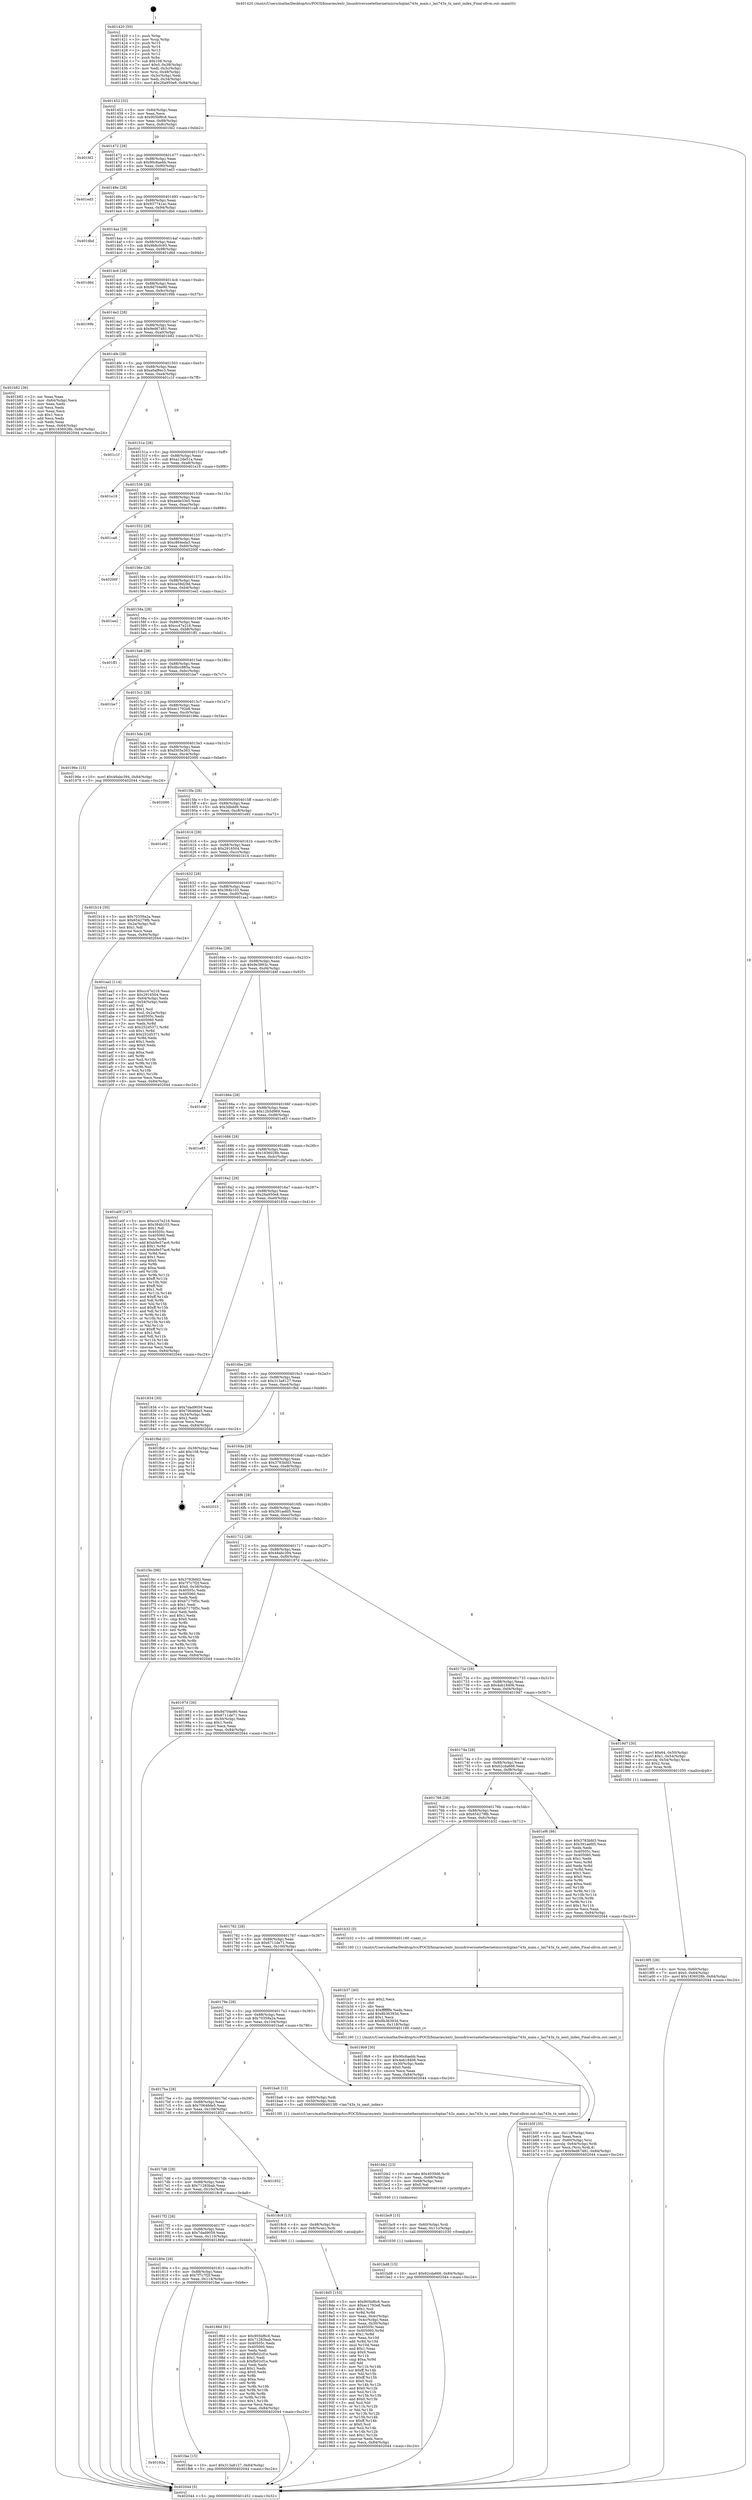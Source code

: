 digraph "0x401420" {
  label = "0x401420 (/mnt/c/Users/mathe/Desktop/tcc/POCII/binaries/extr_linuxdriversnetethernetmicrochiplan743x_main.c_lan743x_tx_next_index_Final-ollvm.out::main(0))"
  labelloc = "t"
  node[shape=record]

  Entry [label="",width=0.3,height=0.3,shape=circle,fillcolor=black,style=filled]
  "0x401452" [label="{
     0x401452 [32]\l
     | [instrs]\l
     &nbsp;&nbsp;0x401452 \<+6\>: mov -0x84(%rbp),%eax\l
     &nbsp;&nbsp;0x401458 \<+2\>: mov %eax,%ecx\l
     &nbsp;&nbsp;0x40145a \<+6\>: sub $0x905bf6c6,%ecx\l
     &nbsp;&nbsp;0x401460 \<+6\>: mov %eax,-0x88(%rbp)\l
     &nbsp;&nbsp;0x401466 \<+6\>: mov %ecx,-0x8c(%rbp)\l
     &nbsp;&nbsp;0x40146c \<+6\>: je 0000000000401fd2 \<main+0xbb2\>\l
  }"]
  "0x401fd2" [label="{
     0x401fd2\l
  }", style=dashed]
  "0x401472" [label="{
     0x401472 [28]\l
     | [instrs]\l
     &nbsp;&nbsp;0x401472 \<+5\>: jmp 0000000000401477 \<main+0x57\>\l
     &nbsp;&nbsp;0x401477 \<+6\>: mov -0x88(%rbp),%eax\l
     &nbsp;&nbsp;0x40147d \<+5\>: sub $0x90c6aebb,%eax\l
     &nbsp;&nbsp;0x401482 \<+6\>: mov %eax,-0x90(%rbp)\l
     &nbsp;&nbsp;0x401488 \<+6\>: je 0000000000401ed3 \<main+0xab3\>\l
  }"]
  Exit [label="",width=0.3,height=0.3,shape=circle,fillcolor=black,style=filled,peripheries=2]
  "0x401ed3" [label="{
     0x401ed3\l
  }", style=dashed]
  "0x40148e" [label="{
     0x40148e [28]\l
     | [instrs]\l
     &nbsp;&nbsp;0x40148e \<+5\>: jmp 0000000000401493 \<main+0x73\>\l
     &nbsp;&nbsp;0x401493 \<+6\>: mov -0x88(%rbp),%eax\l
     &nbsp;&nbsp;0x401499 \<+5\>: sub $0x937741ec,%eax\l
     &nbsp;&nbsp;0x40149e \<+6\>: mov %eax,-0x94(%rbp)\l
     &nbsp;&nbsp;0x4014a4 \<+6\>: je 0000000000401dbd \<main+0x99d\>\l
  }"]
  "0x40182a" [label="{
     0x40182a\l
  }", style=dashed]
  "0x401dbd" [label="{
     0x401dbd\l
  }", style=dashed]
  "0x4014aa" [label="{
     0x4014aa [28]\l
     | [instrs]\l
     &nbsp;&nbsp;0x4014aa \<+5\>: jmp 00000000004014af \<main+0x8f\>\l
     &nbsp;&nbsp;0x4014af \<+6\>: mov -0x88(%rbp),%eax\l
     &nbsp;&nbsp;0x4014b5 \<+5\>: sub $0x9b8c0c93,%eax\l
     &nbsp;&nbsp;0x4014ba \<+6\>: mov %eax,-0x98(%rbp)\l
     &nbsp;&nbsp;0x4014c0 \<+6\>: je 0000000000401d6d \<main+0x94d\>\l
  }"]
  "0x401fae" [label="{
     0x401fae [15]\l
     | [instrs]\l
     &nbsp;&nbsp;0x401fae \<+10\>: movl $0x313a8127,-0x84(%rbp)\l
     &nbsp;&nbsp;0x401fb8 \<+5\>: jmp 0000000000402044 \<main+0xc24\>\l
  }"]
  "0x401d6d" [label="{
     0x401d6d\l
  }", style=dashed]
  "0x4014c6" [label="{
     0x4014c6 [28]\l
     | [instrs]\l
     &nbsp;&nbsp;0x4014c6 \<+5\>: jmp 00000000004014cb \<main+0xab\>\l
     &nbsp;&nbsp;0x4014cb \<+6\>: mov -0x88(%rbp),%eax\l
     &nbsp;&nbsp;0x4014d1 \<+5\>: sub $0x9d704e90,%eax\l
     &nbsp;&nbsp;0x4014d6 \<+6\>: mov %eax,-0x9c(%rbp)\l
     &nbsp;&nbsp;0x4014dc \<+6\>: je 000000000040199b \<main+0x57b\>\l
  }"]
  "0x401bd8" [label="{
     0x401bd8 [15]\l
     | [instrs]\l
     &nbsp;&nbsp;0x401bd8 \<+10\>: movl $0x62cda666,-0x84(%rbp)\l
     &nbsp;&nbsp;0x401be2 \<+5\>: jmp 0000000000402044 \<main+0xc24\>\l
  }"]
  "0x40199b" [label="{
     0x40199b\l
  }", style=dashed]
  "0x4014e2" [label="{
     0x4014e2 [28]\l
     | [instrs]\l
     &nbsp;&nbsp;0x4014e2 \<+5\>: jmp 00000000004014e7 \<main+0xc7\>\l
     &nbsp;&nbsp;0x4014e7 \<+6\>: mov -0x88(%rbp),%eax\l
     &nbsp;&nbsp;0x4014ed \<+5\>: sub $0x9ed67481,%eax\l
     &nbsp;&nbsp;0x4014f2 \<+6\>: mov %eax,-0xa0(%rbp)\l
     &nbsp;&nbsp;0x4014f8 \<+6\>: je 0000000000401b82 \<main+0x762\>\l
  }"]
  "0x401bc9" [label="{
     0x401bc9 [15]\l
     | [instrs]\l
     &nbsp;&nbsp;0x401bc9 \<+4\>: mov -0x60(%rbp),%rdi\l
     &nbsp;&nbsp;0x401bcd \<+6\>: mov %eax,-0x11c(%rbp)\l
     &nbsp;&nbsp;0x401bd3 \<+5\>: call 0000000000401030 \<free@plt\>\l
     | [calls]\l
     &nbsp;&nbsp;0x401030 \{1\} (unknown)\l
  }"]
  "0x401b82" [label="{
     0x401b82 [36]\l
     | [instrs]\l
     &nbsp;&nbsp;0x401b82 \<+2\>: xor %eax,%eax\l
     &nbsp;&nbsp;0x401b84 \<+3\>: mov -0x64(%rbp),%ecx\l
     &nbsp;&nbsp;0x401b87 \<+2\>: mov %eax,%edx\l
     &nbsp;&nbsp;0x401b89 \<+2\>: sub %ecx,%edx\l
     &nbsp;&nbsp;0x401b8b \<+2\>: mov %eax,%ecx\l
     &nbsp;&nbsp;0x401b8d \<+3\>: sub $0x1,%ecx\l
     &nbsp;&nbsp;0x401b90 \<+2\>: add %ecx,%edx\l
     &nbsp;&nbsp;0x401b92 \<+2\>: sub %edx,%eax\l
     &nbsp;&nbsp;0x401b94 \<+3\>: mov %eax,-0x64(%rbp)\l
     &nbsp;&nbsp;0x401b97 \<+10\>: movl $0x1836028b,-0x84(%rbp)\l
     &nbsp;&nbsp;0x401ba1 \<+5\>: jmp 0000000000402044 \<main+0xc24\>\l
  }"]
  "0x4014fe" [label="{
     0x4014fe [28]\l
     | [instrs]\l
     &nbsp;&nbsp;0x4014fe \<+5\>: jmp 0000000000401503 \<main+0xe3\>\l
     &nbsp;&nbsp;0x401503 \<+6\>: mov -0x88(%rbp),%eax\l
     &nbsp;&nbsp;0x401509 \<+5\>: sub $0xa0af8ec3,%eax\l
     &nbsp;&nbsp;0x40150e \<+6\>: mov %eax,-0xa4(%rbp)\l
     &nbsp;&nbsp;0x401514 \<+6\>: je 0000000000401c1f \<main+0x7ff\>\l
  }"]
  "0x401bb2" [label="{
     0x401bb2 [23]\l
     | [instrs]\l
     &nbsp;&nbsp;0x401bb2 \<+10\>: movabs $0x4030d6,%rdi\l
     &nbsp;&nbsp;0x401bbc \<+3\>: mov %eax,-0x68(%rbp)\l
     &nbsp;&nbsp;0x401bbf \<+3\>: mov -0x68(%rbp),%esi\l
     &nbsp;&nbsp;0x401bc2 \<+2\>: mov $0x0,%al\l
     &nbsp;&nbsp;0x401bc4 \<+5\>: call 0000000000401040 \<printf@plt\>\l
     | [calls]\l
     &nbsp;&nbsp;0x401040 \{1\} (unknown)\l
  }"]
  "0x401c1f" [label="{
     0x401c1f\l
  }", style=dashed]
  "0x40151a" [label="{
     0x40151a [28]\l
     | [instrs]\l
     &nbsp;&nbsp;0x40151a \<+5\>: jmp 000000000040151f \<main+0xff\>\l
     &nbsp;&nbsp;0x40151f \<+6\>: mov -0x88(%rbp),%eax\l
     &nbsp;&nbsp;0x401525 \<+5\>: sub $0xa12de51a,%eax\l
     &nbsp;&nbsp;0x40152a \<+6\>: mov %eax,-0xa8(%rbp)\l
     &nbsp;&nbsp;0x401530 \<+6\>: je 0000000000401e18 \<main+0x9f8\>\l
  }"]
  "0x401b5f" [label="{
     0x401b5f [35]\l
     | [instrs]\l
     &nbsp;&nbsp;0x401b5f \<+6\>: mov -0x118(%rbp),%ecx\l
     &nbsp;&nbsp;0x401b65 \<+3\>: imul %eax,%ecx\l
     &nbsp;&nbsp;0x401b68 \<+4\>: mov -0x60(%rbp),%rsi\l
     &nbsp;&nbsp;0x401b6c \<+4\>: movslq -0x64(%rbp),%rdi\l
     &nbsp;&nbsp;0x401b70 \<+3\>: mov %ecx,(%rsi,%rdi,4)\l
     &nbsp;&nbsp;0x401b73 \<+10\>: movl $0x9ed67481,-0x84(%rbp)\l
     &nbsp;&nbsp;0x401b7d \<+5\>: jmp 0000000000402044 \<main+0xc24\>\l
  }"]
  "0x401e18" [label="{
     0x401e18\l
  }", style=dashed]
  "0x401536" [label="{
     0x401536 [28]\l
     | [instrs]\l
     &nbsp;&nbsp;0x401536 \<+5\>: jmp 000000000040153b \<main+0x11b\>\l
     &nbsp;&nbsp;0x40153b \<+6\>: mov -0x88(%rbp),%eax\l
     &nbsp;&nbsp;0x401541 \<+5\>: sub $0xaede33e5,%eax\l
     &nbsp;&nbsp;0x401546 \<+6\>: mov %eax,-0xac(%rbp)\l
     &nbsp;&nbsp;0x40154c \<+6\>: je 0000000000401ca8 \<main+0x888\>\l
  }"]
  "0x401b37" [label="{
     0x401b37 [40]\l
     | [instrs]\l
     &nbsp;&nbsp;0x401b37 \<+5\>: mov $0x2,%ecx\l
     &nbsp;&nbsp;0x401b3c \<+1\>: cltd\l
     &nbsp;&nbsp;0x401b3d \<+2\>: idiv %ecx\l
     &nbsp;&nbsp;0x401b3f \<+6\>: imul $0xfffffffe,%edx,%ecx\l
     &nbsp;&nbsp;0x401b45 \<+6\>: add $0x8b36393d,%ecx\l
     &nbsp;&nbsp;0x401b4b \<+3\>: add $0x1,%ecx\l
     &nbsp;&nbsp;0x401b4e \<+6\>: sub $0x8b36393d,%ecx\l
     &nbsp;&nbsp;0x401b54 \<+6\>: mov %ecx,-0x118(%rbp)\l
     &nbsp;&nbsp;0x401b5a \<+5\>: call 0000000000401160 \<next_i\>\l
     | [calls]\l
     &nbsp;&nbsp;0x401160 \{1\} (/mnt/c/Users/mathe/Desktop/tcc/POCII/binaries/extr_linuxdriversnetethernetmicrochiplan743x_main.c_lan743x_tx_next_index_Final-ollvm.out::next_i)\l
  }"]
  "0x401ca8" [label="{
     0x401ca8\l
  }", style=dashed]
  "0x401552" [label="{
     0x401552 [28]\l
     | [instrs]\l
     &nbsp;&nbsp;0x401552 \<+5\>: jmp 0000000000401557 \<main+0x137\>\l
     &nbsp;&nbsp;0x401557 \<+6\>: mov -0x88(%rbp),%eax\l
     &nbsp;&nbsp;0x40155d \<+5\>: sub $0xc864eda3,%eax\l
     &nbsp;&nbsp;0x401562 \<+6\>: mov %eax,-0xb0(%rbp)\l
     &nbsp;&nbsp;0x401568 \<+6\>: je 000000000040200f \<main+0xbef\>\l
  }"]
  "0x4019f5" [label="{
     0x4019f5 [26]\l
     | [instrs]\l
     &nbsp;&nbsp;0x4019f5 \<+4\>: mov %rax,-0x60(%rbp)\l
     &nbsp;&nbsp;0x4019f9 \<+7\>: movl $0x0,-0x64(%rbp)\l
     &nbsp;&nbsp;0x401a00 \<+10\>: movl $0x1836028b,-0x84(%rbp)\l
     &nbsp;&nbsp;0x401a0a \<+5\>: jmp 0000000000402044 \<main+0xc24\>\l
  }"]
  "0x40200f" [label="{
     0x40200f\l
  }", style=dashed]
  "0x40156e" [label="{
     0x40156e [28]\l
     | [instrs]\l
     &nbsp;&nbsp;0x40156e \<+5\>: jmp 0000000000401573 \<main+0x153\>\l
     &nbsp;&nbsp;0x401573 \<+6\>: mov -0x88(%rbp),%eax\l
     &nbsp;&nbsp;0x401579 \<+5\>: sub $0xca59d29d,%eax\l
     &nbsp;&nbsp;0x40157e \<+6\>: mov %eax,-0xb4(%rbp)\l
     &nbsp;&nbsp;0x401584 \<+6\>: je 0000000000401ee2 \<main+0xac2\>\l
  }"]
  "0x4018d5" [label="{
     0x4018d5 [153]\l
     | [instrs]\l
     &nbsp;&nbsp;0x4018d5 \<+5\>: mov $0x905bf6c6,%ecx\l
     &nbsp;&nbsp;0x4018da \<+5\>: mov $0xec1792e8,%edx\l
     &nbsp;&nbsp;0x4018df \<+3\>: mov $0x1,%sil\l
     &nbsp;&nbsp;0x4018e2 \<+3\>: xor %r8d,%r8d\l
     &nbsp;&nbsp;0x4018e5 \<+3\>: mov %eax,-0x4c(%rbp)\l
     &nbsp;&nbsp;0x4018e8 \<+3\>: mov -0x4c(%rbp),%eax\l
     &nbsp;&nbsp;0x4018eb \<+3\>: mov %eax,-0x30(%rbp)\l
     &nbsp;&nbsp;0x4018ee \<+7\>: mov 0x40505c,%eax\l
     &nbsp;&nbsp;0x4018f5 \<+8\>: mov 0x405060,%r9d\l
     &nbsp;&nbsp;0x4018fd \<+4\>: sub $0x1,%r8d\l
     &nbsp;&nbsp;0x401901 \<+3\>: mov %eax,%r10d\l
     &nbsp;&nbsp;0x401904 \<+3\>: add %r8d,%r10d\l
     &nbsp;&nbsp;0x401907 \<+4\>: imul %r10d,%eax\l
     &nbsp;&nbsp;0x40190b \<+3\>: and $0x1,%eax\l
     &nbsp;&nbsp;0x40190e \<+3\>: cmp $0x0,%eax\l
     &nbsp;&nbsp;0x401911 \<+4\>: sete %r11b\l
     &nbsp;&nbsp;0x401915 \<+4\>: cmp $0xa,%r9d\l
     &nbsp;&nbsp;0x401919 \<+3\>: setl %bl\l
     &nbsp;&nbsp;0x40191c \<+3\>: mov %r11b,%r14b\l
     &nbsp;&nbsp;0x40191f \<+4\>: xor $0xff,%r14b\l
     &nbsp;&nbsp;0x401923 \<+3\>: mov %bl,%r15b\l
     &nbsp;&nbsp;0x401926 \<+4\>: xor $0xff,%r15b\l
     &nbsp;&nbsp;0x40192a \<+4\>: xor $0x0,%sil\l
     &nbsp;&nbsp;0x40192e \<+3\>: mov %r14b,%r12b\l
     &nbsp;&nbsp;0x401931 \<+4\>: and $0x0,%r12b\l
     &nbsp;&nbsp;0x401935 \<+3\>: and %sil,%r11b\l
     &nbsp;&nbsp;0x401938 \<+3\>: mov %r15b,%r13b\l
     &nbsp;&nbsp;0x40193b \<+4\>: and $0x0,%r13b\l
     &nbsp;&nbsp;0x40193f \<+3\>: and %sil,%bl\l
     &nbsp;&nbsp;0x401942 \<+3\>: or %r11b,%r12b\l
     &nbsp;&nbsp;0x401945 \<+3\>: or %bl,%r13b\l
     &nbsp;&nbsp;0x401948 \<+3\>: xor %r13b,%r12b\l
     &nbsp;&nbsp;0x40194b \<+3\>: or %r15b,%r14b\l
     &nbsp;&nbsp;0x40194e \<+4\>: xor $0xff,%r14b\l
     &nbsp;&nbsp;0x401952 \<+4\>: or $0x0,%sil\l
     &nbsp;&nbsp;0x401956 \<+3\>: and %sil,%r14b\l
     &nbsp;&nbsp;0x401959 \<+3\>: or %r14b,%r12b\l
     &nbsp;&nbsp;0x40195c \<+4\>: test $0x1,%r12b\l
     &nbsp;&nbsp;0x401960 \<+3\>: cmovne %edx,%ecx\l
     &nbsp;&nbsp;0x401963 \<+6\>: mov %ecx,-0x84(%rbp)\l
     &nbsp;&nbsp;0x401969 \<+5\>: jmp 0000000000402044 \<main+0xc24\>\l
  }"]
  "0x401ee2" [label="{
     0x401ee2\l
  }", style=dashed]
  "0x40158a" [label="{
     0x40158a [28]\l
     | [instrs]\l
     &nbsp;&nbsp;0x40158a \<+5\>: jmp 000000000040158f \<main+0x16f\>\l
     &nbsp;&nbsp;0x40158f \<+6\>: mov -0x88(%rbp),%eax\l
     &nbsp;&nbsp;0x401595 \<+5\>: sub $0xcc47e216,%eax\l
     &nbsp;&nbsp;0x40159a \<+6\>: mov %eax,-0xb8(%rbp)\l
     &nbsp;&nbsp;0x4015a0 \<+6\>: je 0000000000401ff1 \<main+0xbd1\>\l
  }"]
  "0x40180e" [label="{
     0x40180e [28]\l
     | [instrs]\l
     &nbsp;&nbsp;0x40180e \<+5\>: jmp 0000000000401813 \<main+0x3f3\>\l
     &nbsp;&nbsp;0x401813 \<+6\>: mov -0x88(%rbp),%eax\l
     &nbsp;&nbsp;0x401819 \<+5\>: sub $0x7f7c7f2f,%eax\l
     &nbsp;&nbsp;0x40181e \<+6\>: mov %eax,-0x114(%rbp)\l
     &nbsp;&nbsp;0x401824 \<+6\>: je 0000000000401fae \<main+0xb8e\>\l
  }"]
  "0x401ff1" [label="{
     0x401ff1\l
  }", style=dashed]
  "0x4015a6" [label="{
     0x4015a6 [28]\l
     | [instrs]\l
     &nbsp;&nbsp;0x4015a6 \<+5\>: jmp 00000000004015ab \<main+0x18b\>\l
     &nbsp;&nbsp;0x4015ab \<+6\>: mov -0x88(%rbp),%eax\l
     &nbsp;&nbsp;0x4015b1 \<+5\>: sub $0xdbcc885a,%eax\l
     &nbsp;&nbsp;0x4015b6 \<+6\>: mov %eax,-0xbc(%rbp)\l
     &nbsp;&nbsp;0x4015bc \<+6\>: je 0000000000401be7 \<main+0x7c7\>\l
  }"]
  "0x40186d" [label="{
     0x40186d [91]\l
     | [instrs]\l
     &nbsp;&nbsp;0x40186d \<+5\>: mov $0x905bf6c6,%eax\l
     &nbsp;&nbsp;0x401872 \<+5\>: mov $0x71283bab,%ecx\l
     &nbsp;&nbsp;0x401877 \<+7\>: mov 0x40505c,%edx\l
     &nbsp;&nbsp;0x40187e \<+7\>: mov 0x405060,%esi\l
     &nbsp;&nbsp;0x401885 \<+2\>: mov %edx,%edi\l
     &nbsp;&nbsp;0x401887 \<+6\>: add $0xfb02cf1e,%edi\l
     &nbsp;&nbsp;0x40188d \<+3\>: sub $0x1,%edi\l
     &nbsp;&nbsp;0x401890 \<+6\>: sub $0xfb02cf1e,%edi\l
     &nbsp;&nbsp;0x401896 \<+3\>: imul %edi,%edx\l
     &nbsp;&nbsp;0x401899 \<+3\>: and $0x1,%edx\l
     &nbsp;&nbsp;0x40189c \<+3\>: cmp $0x0,%edx\l
     &nbsp;&nbsp;0x40189f \<+4\>: sete %r8b\l
     &nbsp;&nbsp;0x4018a3 \<+3\>: cmp $0xa,%esi\l
     &nbsp;&nbsp;0x4018a6 \<+4\>: setl %r9b\l
     &nbsp;&nbsp;0x4018aa \<+3\>: mov %r8b,%r10b\l
     &nbsp;&nbsp;0x4018ad \<+3\>: and %r9b,%r10b\l
     &nbsp;&nbsp;0x4018b0 \<+3\>: xor %r9b,%r8b\l
     &nbsp;&nbsp;0x4018b3 \<+3\>: or %r8b,%r10b\l
     &nbsp;&nbsp;0x4018b6 \<+4\>: test $0x1,%r10b\l
     &nbsp;&nbsp;0x4018ba \<+3\>: cmovne %ecx,%eax\l
     &nbsp;&nbsp;0x4018bd \<+6\>: mov %eax,-0x84(%rbp)\l
     &nbsp;&nbsp;0x4018c3 \<+5\>: jmp 0000000000402044 \<main+0xc24\>\l
  }"]
  "0x401be7" [label="{
     0x401be7\l
  }", style=dashed]
  "0x4015c2" [label="{
     0x4015c2 [28]\l
     | [instrs]\l
     &nbsp;&nbsp;0x4015c2 \<+5\>: jmp 00000000004015c7 \<main+0x1a7\>\l
     &nbsp;&nbsp;0x4015c7 \<+6\>: mov -0x88(%rbp),%eax\l
     &nbsp;&nbsp;0x4015cd \<+5\>: sub $0xec1792e8,%eax\l
     &nbsp;&nbsp;0x4015d2 \<+6\>: mov %eax,-0xc0(%rbp)\l
     &nbsp;&nbsp;0x4015d8 \<+6\>: je 000000000040196e \<main+0x54e\>\l
  }"]
  "0x4017f2" [label="{
     0x4017f2 [28]\l
     | [instrs]\l
     &nbsp;&nbsp;0x4017f2 \<+5\>: jmp 00000000004017f7 \<main+0x3d7\>\l
     &nbsp;&nbsp;0x4017f7 \<+6\>: mov -0x88(%rbp),%eax\l
     &nbsp;&nbsp;0x4017fd \<+5\>: sub $0x7dad9059,%eax\l
     &nbsp;&nbsp;0x401802 \<+6\>: mov %eax,-0x110(%rbp)\l
     &nbsp;&nbsp;0x401808 \<+6\>: je 000000000040186d \<main+0x44d\>\l
  }"]
  "0x40196e" [label="{
     0x40196e [15]\l
     | [instrs]\l
     &nbsp;&nbsp;0x40196e \<+10\>: movl $0x48abc394,-0x84(%rbp)\l
     &nbsp;&nbsp;0x401978 \<+5\>: jmp 0000000000402044 \<main+0xc24\>\l
  }"]
  "0x4015de" [label="{
     0x4015de [28]\l
     | [instrs]\l
     &nbsp;&nbsp;0x4015de \<+5\>: jmp 00000000004015e3 \<main+0x1c3\>\l
     &nbsp;&nbsp;0x4015e3 \<+6\>: mov -0x88(%rbp),%eax\l
     &nbsp;&nbsp;0x4015e9 \<+5\>: sub $0xf305e363,%eax\l
     &nbsp;&nbsp;0x4015ee \<+6\>: mov %eax,-0xc4(%rbp)\l
     &nbsp;&nbsp;0x4015f4 \<+6\>: je 0000000000402000 \<main+0xbe0\>\l
  }"]
  "0x4018c8" [label="{
     0x4018c8 [13]\l
     | [instrs]\l
     &nbsp;&nbsp;0x4018c8 \<+4\>: mov -0x48(%rbp),%rax\l
     &nbsp;&nbsp;0x4018cc \<+4\>: mov 0x8(%rax),%rdi\l
     &nbsp;&nbsp;0x4018d0 \<+5\>: call 0000000000401060 \<atoi@plt\>\l
     | [calls]\l
     &nbsp;&nbsp;0x401060 \{1\} (unknown)\l
  }"]
  "0x402000" [label="{
     0x402000\l
  }", style=dashed]
  "0x4015fa" [label="{
     0x4015fa [28]\l
     | [instrs]\l
     &nbsp;&nbsp;0x4015fa \<+5\>: jmp 00000000004015ff \<main+0x1df\>\l
     &nbsp;&nbsp;0x4015ff \<+6\>: mov -0x88(%rbp),%eax\l
     &nbsp;&nbsp;0x401605 \<+5\>: sub $0x3dbdd9,%eax\l
     &nbsp;&nbsp;0x40160a \<+6\>: mov %eax,-0xc8(%rbp)\l
     &nbsp;&nbsp;0x401610 \<+6\>: je 0000000000401e92 \<main+0xa72\>\l
  }"]
  "0x4017d6" [label="{
     0x4017d6 [28]\l
     | [instrs]\l
     &nbsp;&nbsp;0x4017d6 \<+5\>: jmp 00000000004017db \<main+0x3bb\>\l
     &nbsp;&nbsp;0x4017db \<+6\>: mov -0x88(%rbp),%eax\l
     &nbsp;&nbsp;0x4017e1 \<+5\>: sub $0x71283bab,%eax\l
     &nbsp;&nbsp;0x4017e6 \<+6\>: mov %eax,-0x10c(%rbp)\l
     &nbsp;&nbsp;0x4017ec \<+6\>: je 00000000004018c8 \<main+0x4a8\>\l
  }"]
  "0x401e92" [label="{
     0x401e92\l
  }", style=dashed]
  "0x401616" [label="{
     0x401616 [28]\l
     | [instrs]\l
     &nbsp;&nbsp;0x401616 \<+5\>: jmp 000000000040161b \<main+0x1fb\>\l
     &nbsp;&nbsp;0x40161b \<+6\>: mov -0x88(%rbp),%eax\l
     &nbsp;&nbsp;0x401621 \<+5\>: sub $0x2916504,%eax\l
     &nbsp;&nbsp;0x401626 \<+6\>: mov %eax,-0xcc(%rbp)\l
     &nbsp;&nbsp;0x40162c \<+6\>: je 0000000000401b14 \<main+0x6f4\>\l
  }"]
  "0x401852" [label="{
     0x401852\l
  }", style=dashed]
  "0x401b14" [label="{
     0x401b14 [30]\l
     | [instrs]\l
     &nbsp;&nbsp;0x401b14 \<+5\>: mov $0x70359a2a,%eax\l
     &nbsp;&nbsp;0x401b19 \<+5\>: mov $0x654279fb,%ecx\l
     &nbsp;&nbsp;0x401b1e \<+3\>: mov -0x2a(%rbp),%dl\l
     &nbsp;&nbsp;0x401b21 \<+3\>: test $0x1,%dl\l
     &nbsp;&nbsp;0x401b24 \<+3\>: cmovne %ecx,%eax\l
     &nbsp;&nbsp;0x401b27 \<+6\>: mov %eax,-0x84(%rbp)\l
     &nbsp;&nbsp;0x401b2d \<+5\>: jmp 0000000000402044 \<main+0xc24\>\l
  }"]
  "0x401632" [label="{
     0x401632 [28]\l
     | [instrs]\l
     &nbsp;&nbsp;0x401632 \<+5\>: jmp 0000000000401637 \<main+0x217\>\l
     &nbsp;&nbsp;0x401637 \<+6\>: mov -0x88(%rbp),%eax\l
     &nbsp;&nbsp;0x40163d \<+5\>: sub $0x384b103,%eax\l
     &nbsp;&nbsp;0x401642 \<+6\>: mov %eax,-0xd0(%rbp)\l
     &nbsp;&nbsp;0x401648 \<+6\>: je 0000000000401aa2 \<main+0x682\>\l
  }"]
  "0x4017ba" [label="{
     0x4017ba [28]\l
     | [instrs]\l
     &nbsp;&nbsp;0x4017ba \<+5\>: jmp 00000000004017bf \<main+0x39f\>\l
     &nbsp;&nbsp;0x4017bf \<+6\>: mov -0x88(%rbp),%eax\l
     &nbsp;&nbsp;0x4017c5 \<+5\>: sub $0x70646de5,%eax\l
     &nbsp;&nbsp;0x4017ca \<+6\>: mov %eax,-0x108(%rbp)\l
     &nbsp;&nbsp;0x4017d0 \<+6\>: je 0000000000401852 \<main+0x432\>\l
  }"]
  "0x401aa2" [label="{
     0x401aa2 [114]\l
     | [instrs]\l
     &nbsp;&nbsp;0x401aa2 \<+5\>: mov $0xcc47e216,%eax\l
     &nbsp;&nbsp;0x401aa7 \<+5\>: mov $0x2916504,%ecx\l
     &nbsp;&nbsp;0x401aac \<+3\>: mov -0x64(%rbp),%edx\l
     &nbsp;&nbsp;0x401aaf \<+3\>: cmp -0x54(%rbp),%edx\l
     &nbsp;&nbsp;0x401ab2 \<+4\>: setl %sil\l
     &nbsp;&nbsp;0x401ab6 \<+4\>: and $0x1,%sil\l
     &nbsp;&nbsp;0x401aba \<+4\>: mov %sil,-0x2a(%rbp)\l
     &nbsp;&nbsp;0x401abe \<+7\>: mov 0x40505c,%edx\l
     &nbsp;&nbsp;0x401ac5 \<+7\>: mov 0x405060,%edi\l
     &nbsp;&nbsp;0x401acc \<+3\>: mov %edx,%r8d\l
     &nbsp;&nbsp;0x401acf \<+7\>: sub $0x252d5371,%r8d\l
     &nbsp;&nbsp;0x401ad6 \<+4\>: sub $0x1,%r8d\l
     &nbsp;&nbsp;0x401ada \<+7\>: add $0x252d5371,%r8d\l
     &nbsp;&nbsp;0x401ae1 \<+4\>: imul %r8d,%edx\l
     &nbsp;&nbsp;0x401ae5 \<+3\>: and $0x1,%edx\l
     &nbsp;&nbsp;0x401ae8 \<+3\>: cmp $0x0,%edx\l
     &nbsp;&nbsp;0x401aeb \<+4\>: sete %sil\l
     &nbsp;&nbsp;0x401aef \<+3\>: cmp $0xa,%edi\l
     &nbsp;&nbsp;0x401af2 \<+4\>: setl %r9b\l
     &nbsp;&nbsp;0x401af6 \<+3\>: mov %sil,%r10b\l
     &nbsp;&nbsp;0x401af9 \<+3\>: and %r9b,%r10b\l
     &nbsp;&nbsp;0x401afc \<+3\>: xor %r9b,%sil\l
     &nbsp;&nbsp;0x401aff \<+3\>: or %sil,%r10b\l
     &nbsp;&nbsp;0x401b02 \<+4\>: test $0x1,%r10b\l
     &nbsp;&nbsp;0x401b06 \<+3\>: cmovne %ecx,%eax\l
     &nbsp;&nbsp;0x401b09 \<+6\>: mov %eax,-0x84(%rbp)\l
     &nbsp;&nbsp;0x401b0f \<+5\>: jmp 0000000000402044 \<main+0xc24\>\l
  }"]
  "0x40164e" [label="{
     0x40164e [28]\l
     | [instrs]\l
     &nbsp;&nbsp;0x40164e \<+5\>: jmp 0000000000401653 \<main+0x233\>\l
     &nbsp;&nbsp;0x401653 \<+6\>: mov -0x88(%rbp),%eax\l
     &nbsp;&nbsp;0x401659 \<+5\>: sub $0x9e3863c,%eax\l
     &nbsp;&nbsp;0x40165e \<+6\>: mov %eax,-0xd4(%rbp)\l
     &nbsp;&nbsp;0x401664 \<+6\>: je 0000000000401d4f \<main+0x92f\>\l
  }"]
  "0x401ba6" [label="{
     0x401ba6 [12]\l
     | [instrs]\l
     &nbsp;&nbsp;0x401ba6 \<+4\>: mov -0x60(%rbp),%rdi\l
     &nbsp;&nbsp;0x401baa \<+3\>: mov -0x50(%rbp),%esi\l
     &nbsp;&nbsp;0x401bad \<+5\>: call 00000000004013f0 \<lan743x_tx_next_index\>\l
     | [calls]\l
     &nbsp;&nbsp;0x4013f0 \{1\} (/mnt/c/Users/mathe/Desktop/tcc/POCII/binaries/extr_linuxdriversnetethernetmicrochiplan743x_main.c_lan743x_tx_next_index_Final-ollvm.out::lan743x_tx_next_index)\l
  }"]
  "0x401d4f" [label="{
     0x401d4f\l
  }", style=dashed]
  "0x40166a" [label="{
     0x40166a [28]\l
     | [instrs]\l
     &nbsp;&nbsp;0x40166a \<+5\>: jmp 000000000040166f \<main+0x24f\>\l
     &nbsp;&nbsp;0x40166f \<+6\>: mov -0x88(%rbp),%eax\l
     &nbsp;&nbsp;0x401675 \<+5\>: sub $0x12b5d969,%eax\l
     &nbsp;&nbsp;0x40167a \<+6\>: mov %eax,-0xd8(%rbp)\l
     &nbsp;&nbsp;0x401680 \<+6\>: je 0000000000401e83 \<main+0xa63\>\l
  }"]
  "0x40179e" [label="{
     0x40179e [28]\l
     | [instrs]\l
     &nbsp;&nbsp;0x40179e \<+5\>: jmp 00000000004017a3 \<main+0x383\>\l
     &nbsp;&nbsp;0x4017a3 \<+6\>: mov -0x88(%rbp),%eax\l
     &nbsp;&nbsp;0x4017a9 \<+5\>: sub $0x70359a2a,%eax\l
     &nbsp;&nbsp;0x4017ae \<+6\>: mov %eax,-0x104(%rbp)\l
     &nbsp;&nbsp;0x4017b4 \<+6\>: je 0000000000401ba6 \<main+0x786\>\l
  }"]
  "0x401e83" [label="{
     0x401e83\l
  }", style=dashed]
  "0x401686" [label="{
     0x401686 [28]\l
     | [instrs]\l
     &nbsp;&nbsp;0x401686 \<+5\>: jmp 000000000040168b \<main+0x26b\>\l
     &nbsp;&nbsp;0x40168b \<+6\>: mov -0x88(%rbp),%eax\l
     &nbsp;&nbsp;0x401691 \<+5\>: sub $0x1836028b,%eax\l
     &nbsp;&nbsp;0x401696 \<+6\>: mov %eax,-0xdc(%rbp)\l
     &nbsp;&nbsp;0x40169c \<+6\>: je 0000000000401a0f \<main+0x5ef\>\l
  }"]
  "0x4019b9" [label="{
     0x4019b9 [30]\l
     | [instrs]\l
     &nbsp;&nbsp;0x4019b9 \<+5\>: mov $0x90c6aebb,%eax\l
     &nbsp;&nbsp;0x4019be \<+5\>: mov $0x4eb18406,%ecx\l
     &nbsp;&nbsp;0x4019c3 \<+3\>: mov -0x30(%rbp),%edx\l
     &nbsp;&nbsp;0x4019c6 \<+3\>: cmp $0x0,%edx\l
     &nbsp;&nbsp;0x4019c9 \<+3\>: cmove %ecx,%eax\l
     &nbsp;&nbsp;0x4019cc \<+6\>: mov %eax,-0x84(%rbp)\l
     &nbsp;&nbsp;0x4019d2 \<+5\>: jmp 0000000000402044 \<main+0xc24\>\l
  }"]
  "0x401a0f" [label="{
     0x401a0f [147]\l
     | [instrs]\l
     &nbsp;&nbsp;0x401a0f \<+5\>: mov $0xcc47e216,%eax\l
     &nbsp;&nbsp;0x401a14 \<+5\>: mov $0x384b103,%ecx\l
     &nbsp;&nbsp;0x401a19 \<+2\>: mov $0x1,%dl\l
     &nbsp;&nbsp;0x401a1b \<+7\>: mov 0x40505c,%esi\l
     &nbsp;&nbsp;0x401a22 \<+7\>: mov 0x405060,%edi\l
     &nbsp;&nbsp;0x401a29 \<+3\>: mov %esi,%r8d\l
     &nbsp;&nbsp;0x401a2c \<+7\>: add $0xb9e57ac6,%r8d\l
     &nbsp;&nbsp;0x401a33 \<+4\>: sub $0x1,%r8d\l
     &nbsp;&nbsp;0x401a37 \<+7\>: sub $0xb9e57ac6,%r8d\l
     &nbsp;&nbsp;0x401a3e \<+4\>: imul %r8d,%esi\l
     &nbsp;&nbsp;0x401a42 \<+3\>: and $0x1,%esi\l
     &nbsp;&nbsp;0x401a45 \<+3\>: cmp $0x0,%esi\l
     &nbsp;&nbsp;0x401a48 \<+4\>: sete %r9b\l
     &nbsp;&nbsp;0x401a4c \<+3\>: cmp $0xa,%edi\l
     &nbsp;&nbsp;0x401a4f \<+4\>: setl %r10b\l
     &nbsp;&nbsp;0x401a53 \<+3\>: mov %r9b,%r11b\l
     &nbsp;&nbsp;0x401a56 \<+4\>: xor $0xff,%r11b\l
     &nbsp;&nbsp;0x401a5a \<+3\>: mov %r10b,%bl\l
     &nbsp;&nbsp;0x401a5d \<+3\>: xor $0xff,%bl\l
     &nbsp;&nbsp;0x401a60 \<+3\>: xor $0x1,%dl\l
     &nbsp;&nbsp;0x401a63 \<+3\>: mov %r11b,%r14b\l
     &nbsp;&nbsp;0x401a66 \<+4\>: and $0xff,%r14b\l
     &nbsp;&nbsp;0x401a6a \<+3\>: and %dl,%r9b\l
     &nbsp;&nbsp;0x401a6d \<+3\>: mov %bl,%r15b\l
     &nbsp;&nbsp;0x401a70 \<+4\>: and $0xff,%r15b\l
     &nbsp;&nbsp;0x401a74 \<+3\>: and %dl,%r10b\l
     &nbsp;&nbsp;0x401a77 \<+3\>: or %r9b,%r14b\l
     &nbsp;&nbsp;0x401a7a \<+3\>: or %r10b,%r15b\l
     &nbsp;&nbsp;0x401a7d \<+3\>: xor %r15b,%r14b\l
     &nbsp;&nbsp;0x401a80 \<+3\>: or %bl,%r11b\l
     &nbsp;&nbsp;0x401a83 \<+4\>: xor $0xff,%r11b\l
     &nbsp;&nbsp;0x401a87 \<+3\>: or $0x1,%dl\l
     &nbsp;&nbsp;0x401a8a \<+3\>: and %dl,%r11b\l
     &nbsp;&nbsp;0x401a8d \<+3\>: or %r11b,%r14b\l
     &nbsp;&nbsp;0x401a90 \<+4\>: test $0x1,%r14b\l
     &nbsp;&nbsp;0x401a94 \<+3\>: cmovne %ecx,%eax\l
     &nbsp;&nbsp;0x401a97 \<+6\>: mov %eax,-0x84(%rbp)\l
     &nbsp;&nbsp;0x401a9d \<+5\>: jmp 0000000000402044 \<main+0xc24\>\l
  }"]
  "0x4016a2" [label="{
     0x4016a2 [28]\l
     | [instrs]\l
     &nbsp;&nbsp;0x4016a2 \<+5\>: jmp 00000000004016a7 \<main+0x287\>\l
     &nbsp;&nbsp;0x4016a7 \<+6\>: mov -0x88(%rbp),%eax\l
     &nbsp;&nbsp;0x4016ad \<+5\>: sub $0x26a950e8,%eax\l
     &nbsp;&nbsp;0x4016b2 \<+6\>: mov %eax,-0xe0(%rbp)\l
     &nbsp;&nbsp;0x4016b8 \<+6\>: je 0000000000401834 \<main+0x414\>\l
  }"]
  "0x401782" [label="{
     0x401782 [28]\l
     | [instrs]\l
     &nbsp;&nbsp;0x401782 \<+5\>: jmp 0000000000401787 \<main+0x367\>\l
     &nbsp;&nbsp;0x401787 \<+6\>: mov -0x88(%rbp),%eax\l
     &nbsp;&nbsp;0x40178d \<+5\>: sub $0x6711de71,%eax\l
     &nbsp;&nbsp;0x401792 \<+6\>: mov %eax,-0x100(%rbp)\l
     &nbsp;&nbsp;0x401798 \<+6\>: je 00000000004019b9 \<main+0x599\>\l
  }"]
  "0x401834" [label="{
     0x401834 [30]\l
     | [instrs]\l
     &nbsp;&nbsp;0x401834 \<+5\>: mov $0x7dad9059,%eax\l
     &nbsp;&nbsp;0x401839 \<+5\>: mov $0x70646de5,%ecx\l
     &nbsp;&nbsp;0x40183e \<+3\>: mov -0x34(%rbp),%edx\l
     &nbsp;&nbsp;0x401841 \<+3\>: cmp $0x2,%edx\l
     &nbsp;&nbsp;0x401844 \<+3\>: cmovne %ecx,%eax\l
     &nbsp;&nbsp;0x401847 \<+6\>: mov %eax,-0x84(%rbp)\l
     &nbsp;&nbsp;0x40184d \<+5\>: jmp 0000000000402044 \<main+0xc24\>\l
  }"]
  "0x4016be" [label="{
     0x4016be [28]\l
     | [instrs]\l
     &nbsp;&nbsp;0x4016be \<+5\>: jmp 00000000004016c3 \<main+0x2a3\>\l
     &nbsp;&nbsp;0x4016c3 \<+6\>: mov -0x88(%rbp),%eax\l
     &nbsp;&nbsp;0x4016c9 \<+5\>: sub $0x313a8127,%eax\l
     &nbsp;&nbsp;0x4016ce \<+6\>: mov %eax,-0xe4(%rbp)\l
     &nbsp;&nbsp;0x4016d4 \<+6\>: je 0000000000401fbd \<main+0xb9d\>\l
  }"]
  "0x402044" [label="{
     0x402044 [5]\l
     | [instrs]\l
     &nbsp;&nbsp;0x402044 \<+5\>: jmp 0000000000401452 \<main+0x32\>\l
  }"]
  "0x401420" [label="{
     0x401420 [50]\l
     | [instrs]\l
     &nbsp;&nbsp;0x401420 \<+1\>: push %rbp\l
     &nbsp;&nbsp;0x401421 \<+3\>: mov %rsp,%rbp\l
     &nbsp;&nbsp;0x401424 \<+2\>: push %r15\l
     &nbsp;&nbsp;0x401426 \<+2\>: push %r14\l
     &nbsp;&nbsp;0x401428 \<+2\>: push %r13\l
     &nbsp;&nbsp;0x40142a \<+2\>: push %r12\l
     &nbsp;&nbsp;0x40142c \<+1\>: push %rbx\l
     &nbsp;&nbsp;0x40142d \<+7\>: sub $0x108,%rsp\l
     &nbsp;&nbsp;0x401434 \<+7\>: movl $0x0,-0x38(%rbp)\l
     &nbsp;&nbsp;0x40143b \<+3\>: mov %edi,-0x3c(%rbp)\l
     &nbsp;&nbsp;0x40143e \<+4\>: mov %rsi,-0x48(%rbp)\l
     &nbsp;&nbsp;0x401442 \<+3\>: mov -0x3c(%rbp),%edi\l
     &nbsp;&nbsp;0x401445 \<+3\>: mov %edi,-0x34(%rbp)\l
     &nbsp;&nbsp;0x401448 \<+10\>: movl $0x26a950e8,-0x84(%rbp)\l
  }"]
  "0x401b32" [label="{
     0x401b32 [5]\l
     | [instrs]\l
     &nbsp;&nbsp;0x401b32 \<+5\>: call 0000000000401160 \<next_i\>\l
     | [calls]\l
     &nbsp;&nbsp;0x401160 \{1\} (/mnt/c/Users/mathe/Desktop/tcc/POCII/binaries/extr_linuxdriversnetethernetmicrochiplan743x_main.c_lan743x_tx_next_index_Final-ollvm.out::next_i)\l
  }"]
  "0x401fbd" [label="{
     0x401fbd [21]\l
     | [instrs]\l
     &nbsp;&nbsp;0x401fbd \<+3\>: mov -0x38(%rbp),%eax\l
     &nbsp;&nbsp;0x401fc0 \<+7\>: add $0x108,%rsp\l
     &nbsp;&nbsp;0x401fc7 \<+1\>: pop %rbx\l
     &nbsp;&nbsp;0x401fc8 \<+2\>: pop %r12\l
     &nbsp;&nbsp;0x401fca \<+2\>: pop %r13\l
     &nbsp;&nbsp;0x401fcc \<+2\>: pop %r14\l
     &nbsp;&nbsp;0x401fce \<+2\>: pop %r15\l
     &nbsp;&nbsp;0x401fd0 \<+1\>: pop %rbp\l
     &nbsp;&nbsp;0x401fd1 \<+1\>: ret\l
  }"]
  "0x4016da" [label="{
     0x4016da [28]\l
     | [instrs]\l
     &nbsp;&nbsp;0x4016da \<+5\>: jmp 00000000004016df \<main+0x2bf\>\l
     &nbsp;&nbsp;0x4016df \<+6\>: mov -0x88(%rbp),%eax\l
     &nbsp;&nbsp;0x4016e5 \<+5\>: sub $0x3783bfd3,%eax\l
     &nbsp;&nbsp;0x4016ea \<+6\>: mov %eax,-0xe8(%rbp)\l
     &nbsp;&nbsp;0x4016f0 \<+6\>: je 0000000000402033 \<main+0xc13\>\l
  }"]
  "0x401766" [label="{
     0x401766 [28]\l
     | [instrs]\l
     &nbsp;&nbsp;0x401766 \<+5\>: jmp 000000000040176b \<main+0x34b\>\l
     &nbsp;&nbsp;0x40176b \<+6\>: mov -0x88(%rbp),%eax\l
     &nbsp;&nbsp;0x401771 \<+5\>: sub $0x654279fb,%eax\l
     &nbsp;&nbsp;0x401776 \<+6\>: mov %eax,-0xfc(%rbp)\l
     &nbsp;&nbsp;0x40177c \<+6\>: je 0000000000401b32 \<main+0x712\>\l
  }"]
  "0x402033" [label="{
     0x402033\l
  }", style=dashed]
  "0x4016f6" [label="{
     0x4016f6 [28]\l
     | [instrs]\l
     &nbsp;&nbsp;0x4016f6 \<+5\>: jmp 00000000004016fb \<main+0x2db\>\l
     &nbsp;&nbsp;0x4016fb \<+6\>: mov -0x88(%rbp),%eax\l
     &nbsp;&nbsp;0x401701 \<+5\>: sub $0x391aefd5,%eax\l
     &nbsp;&nbsp;0x401706 \<+6\>: mov %eax,-0xec(%rbp)\l
     &nbsp;&nbsp;0x40170c \<+6\>: je 0000000000401f4c \<main+0xb2c\>\l
  }"]
  "0x401ef6" [label="{
     0x401ef6 [86]\l
     | [instrs]\l
     &nbsp;&nbsp;0x401ef6 \<+5\>: mov $0x3783bfd3,%eax\l
     &nbsp;&nbsp;0x401efb \<+5\>: mov $0x391aefd5,%ecx\l
     &nbsp;&nbsp;0x401f00 \<+2\>: xor %edx,%edx\l
     &nbsp;&nbsp;0x401f02 \<+7\>: mov 0x40505c,%esi\l
     &nbsp;&nbsp;0x401f09 \<+7\>: mov 0x405060,%edi\l
     &nbsp;&nbsp;0x401f10 \<+3\>: sub $0x1,%edx\l
     &nbsp;&nbsp;0x401f13 \<+3\>: mov %esi,%r8d\l
     &nbsp;&nbsp;0x401f16 \<+3\>: add %edx,%r8d\l
     &nbsp;&nbsp;0x401f19 \<+4\>: imul %r8d,%esi\l
     &nbsp;&nbsp;0x401f1d \<+3\>: and $0x1,%esi\l
     &nbsp;&nbsp;0x401f20 \<+3\>: cmp $0x0,%esi\l
     &nbsp;&nbsp;0x401f23 \<+4\>: sete %r9b\l
     &nbsp;&nbsp;0x401f27 \<+3\>: cmp $0xa,%edi\l
     &nbsp;&nbsp;0x401f2a \<+4\>: setl %r10b\l
     &nbsp;&nbsp;0x401f2e \<+3\>: mov %r9b,%r11b\l
     &nbsp;&nbsp;0x401f31 \<+3\>: and %r10b,%r11b\l
     &nbsp;&nbsp;0x401f34 \<+3\>: xor %r10b,%r9b\l
     &nbsp;&nbsp;0x401f37 \<+3\>: or %r9b,%r11b\l
     &nbsp;&nbsp;0x401f3a \<+4\>: test $0x1,%r11b\l
     &nbsp;&nbsp;0x401f3e \<+3\>: cmovne %ecx,%eax\l
     &nbsp;&nbsp;0x401f41 \<+6\>: mov %eax,-0x84(%rbp)\l
     &nbsp;&nbsp;0x401f47 \<+5\>: jmp 0000000000402044 \<main+0xc24\>\l
  }"]
  "0x401f4c" [label="{
     0x401f4c [98]\l
     | [instrs]\l
     &nbsp;&nbsp;0x401f4c \<+5\>: mov $0x3783bfd3,%eax\l
     &nbsp;&nbsp;0x401f51 \<+5\>: mov $0x7f7c7f2f,%ecx\l
     &nbsp;&nbsp;0x401f56 \<+7\>: movl $0x0,-0x38(%rbp)\l
     &nbsp;&nbsp;0x401f5d \<+7\>: mov 0x40505c,%edx\l
     &nbsp;&nbsp;0x401f64 \<+7\>: mov 0x405060,%esi\l
     &nbsp;&nbsp;0x401f6b \<+2\>: mov %edx,%edi\l
     &nbsp;&nbsp;0x401f6d \<+6\>: sub $0xb7170f5c,%edi\l
     &nbsp;&nbsp;0x401f73 \<+3\>: sub $0x1,%edi\l
     &nbsp;&nbsp;0x401f76 \<+6\>: add $0xb7170f5c,%edi\l
     &nbsp;&nbsp;0x401f7c \<+3\>: imul %edi,%edx\l
     &nbsp;&nbsp;0x401f7f \<+3\>: and $0x1,%edx\l
     &nbsp;&nbsp;0x401f82 \<+3\>: cmp $0x0,%edx\l
     &nbsp;&nbsp;0x401f85 \<+4\>: sete %r8b\l
     &nbsp;&nbsp;0x401f89 \<+3\>: cmp $0xa,%esi\l
     &nbsp;&nbsp;0x401f8c \<+4\>: setl %r9b\l
     &nbsp;&nbsp;0x401f90 \<+3\>: mov %r8b,%r10b\l
     &nbsp;&nbsp;0x401f93 \<+3\>: and %r9b,%r10b\l
     &nbsp;&nbsp;0x401f96 \<+3\>: xor %r9b,%r8b\l
     &nbsp;&nbsp;0x401f99 \<+3\>: or %r8b,%r10b\l
     &nbsp;&nbsp;0x401f9c \<+4\>: test $0x1,%r10b\l
     &nbsp;&nbsp;0x401fa0 \<+3\>: cmovne %ecx,%eax\l
     &nbsp;&nbsp;0x401fa3 \<+6\>: mov %eax,-0x84(%rbp)\l
     &nbsp;&nbsp;0x401fa9 \<+5\>: jmp 0000000000402044 \<main+0xc24\>\l
  }"]
  "0x401712" [label="{
     0x401712 [28]\l
     | [instrs]\l
     &nbsp;&nbsp;0x401712 \<+5\>: jmp 0000000000401717 \<main+0x2f7\>\l
     &nbsp;&nbsp;0x401717 \<+6\>: mov -0x88(%rbp),%eax\l
     &nbsp;&nbsp;0x40171d \<+5\>: sub $0x48abc394,%eax\l
     &nbsp;&nbsp;0x401722 \<+6\>: mov %eax,-0xf0(%rbp)\l
     &nbsp;&nbsp;0x401728 \<+6\>: je 000000000040197d \<main+0x55d\>\l
  }"]
  "0x40174a" [label="{
     0x40174a [28]\l
     | [instrs]\l
     &nbsp;&nbsp;0x40174a \<+5\>: jmp 000000000040174f \<main+0x32f\>\l
     &nbsp;&nbsp;0x40174f \<+6\>: mov -0x88(%rbp),%eax\l
     &nbsp;&nbsp;0x401755 \<+5\>: sub $0x62cda666,%eax\l
     &nbsp;&nbsp;0x40175a \<+6\>: mov %eax,-0xf8(%rbp)\l
     &nbsp;&nbsp;0x401760 \<+6\>: je 0000000000401ef6 \<main+0xad6\>\l
  }"]
  "0x40197d" [label="{
     0x40197d [30]\l
     | [instrs]\l
     &nbsp;&nbsp;0x40197d \<+5\>: mov $0x9d704e90,%eax\l
     &nbsp;&nbsp;0x401982 \<+5\>: mov $0x6711de71,%ecx\l
     &nbsp;&nbsp;0x401987 \<+3\>: mov -0x30(%rbp),%edx\l
     &nbsp;&nbsp;0x40198a \<+3\>: cmp $0x1,%edx\l
     &nbsp;&nbsp;0x40198d \<+3\>: cmovl %ecx,%eax\l
     &nbsp;&nbsp;0x401990 \<+6\>: mov %eax,-0x84(%rbp)\l
     &nbsp;&nbsp;0x401996 \<+5\>: jmp 0000000000402044 \<main+0xc24\>\l
  }"]
  "0x40172e" [label="{
     0x40172e [28]\l
     | [instrs]\l
     &nbsp;&nbsp;0x40172e \<+5\>: jmp 0000000000401733 \<main+0x313\>\l
     &nbsp;&nbsp;0x401733 \<+6\>: mov -0x88(%rbp),%eax\l
     &nbsp;&nbsp;0x401739 \<+5\>: sub $0x4eb18406,%eax\l
     &nbsp;&nbsp;0x40173e \<+6\>: mov %eax,-0xf4(%rbp)\l
     &nbsp;&nbsp;0x401744 \<+6\>: je 00000000004019d7 \<main+0x5b7\>\l
  }"]
  "0x4019d7" [label="{
     0x4019d7 [30]\l
     | [instrs]\l
     &nbsp;&nbsp;0x4019d7 \<+7\>: movl $0x64,-0x50(%rbp)\l
     &nbsp;&nbsp;0x4019de \<+7\>: movl $0x1,-0x54(%rbp)\l
     &nbsp;&nbsp;0x4019e5 \<+4\>: movslq -0x54(%rbp),%rax\l
     &nbsp;&nbsp;0x4019e9 \<+4\>: shl $0x2,%rax\l
     &nbsp;&nbsp;0x4019ed \<+3\>: mov %rax,%rdi\l
     &nbsp;&nbsp;0x4019f0 \<+5\>: call 0000000000401050 \<malloc@plt\>\l
     | [calls]\l
     &nbsp;&nbsp;0x401050 \{1\} (unknown)\l
  }"]
  Entry -> "0x401420" [label=" 1"]
  "0x401452" -> "0x401fd2" [label=" 0"]
  "0x401452" -> "0x401472" [label=" 20"]
  "0x401fbd" -> Exit [label=" 1"]
  "0x401472" -> "0x401ed3" [label=" 0"]
  "0x401472" -> "0x40148e" [label=" 20"]
  "0x401fae" -> "0x402044" [label=" 1"]
  "0x40148e" -> "0x401dbd" [label=" 0"]
  "0x40148e" -> "0x4014aa" [label=" 20"]
  "0x40180e" -> "0x40182a" [label=" 0"]
  "0x4014aa" -> "0x401d6d" [label=" 0"]
  "0x4014aa" -> "0x4014c6" [label=" 20"]
  "0x40180e" -> "0x401fae" [label=" 1"]
  "0x4014c6" -> "0x40199b" [label=" 0"]
  "0x4014c6" -> "0x4014e2" [label=" 20"]
  "0x401f4c" -> "0x402044" [label=" 1"]
  "0x4014e2" -> "0x401b82" [label=" 1"]
  "0x4014e2" -> "0x4014fe" [label=" 19"]
  "0x401ef6" -> "0x402044" [label=" 1"]
  "0x4014fe" -> "0x401c1f" [label=" 0"]
  "0x4014fe" -> "0x40151a" [label=" 19"]
  "0x401bd8" -> "0x402044" [label=" 1"]
  "0x40151a" -> "0x401e18" [label=" 0"]
  "0x40151a" -> "0x401536" [label=" 19"]
  "0x401bc9" -> "0x401bd8" [label=" 1"]
  "0x401536" -> "0x401ca8" [label=" 0"]
  "0x401536" -> "0x401552" [label=" 19"]
  "0x401bb2" -> "0x401bc9" [label=" 1"]
  "0x401552" -> "0x40200f" [label=" 0"]
  "0x401552" -> "0x40156e" [label=" 19"]
  "0x401ba6" -> "0x401bb2" [label=" 1"]
  "0x40156e" -> "0x401ee2" [label=" 0"]
  "0x40156e" -> "0x40158a" [label=" 19"]
  "0x401b82" -> "0x402044" [label=" 1"]
  "0x40158a" -> "0x401ff1" [label=" 0"]
  "0x40158a" -> "0x4015a6" [label=" 19"]
  "0x401b5f" -> "0x402044" [label=" 1"]
  "0x4015a6" -> "0x401be7" [label=" 0"]
  "0x4015a6" -> "0x4015c2" [label=" 19"]
  "0x401b37" -> "0x401b5f" [label=" 1"]
  "0x4015c2" -> "0x40196e" [label=" 1"]
  "0x4015c2" -> "0x4015de" [label=" 18"]
  "0x401b14" -> "0x402044" [label=" 2"]
  "0x4015de" -> "0x402000" [label=" 0"]
  "0x4015de" -> "0x4015fa" [label=" 18"]
  "0x401aa2" -> "0x402044" [label=" 2"]
  "0x4015fa" -> "0x401e92" [label=" 0"]
  "0x4015fa" -> "0x401616" [label=" 18"]
  "0x4019f5" -> "0x402044" [label=" 1"]
  "0x401616" -> "0x401b14" [label=" 2"]
  "0x401616" -> "0x401632" [label=" 16"]
  "0x4019d7" -> "0x4019f5" [label=" 1"]
  "0x401632" -> "0x401aa2" [label=" 2"]
  "0x401632" -> "0x40164e" [label=" 14"]
  "0x40197d" -> "0x402044" [label=" 1"]
  "0x40164e" -> "0x401d4f" [label=" 0"]
  "0x40164e" -> "0x40166a" [label=" 14"]
  "0x40196e" -> "0x402044" [label=" 1"]
  "0x40166a" -> "0x401e83" [label=" 0"]
  "0x40166a" -> "0x401686" [label=" 14"]
  "0x4018c8" -> "0x4018d5" [label=" 1"]
  "0x401686" -> "0x401a0f" [label=" 2"]
  "0x401686" -> "0x4016a2" [label=" 12"]
  "0x40186d" -> "0x402044" [label=" 1"]
  "0x4016a2" -> "0x401834" [label=" 1"]
  "0x4016a2" -> "0x4016be" [label=" 11"]
  "0x401834" -> "0x402044" [label=" 1"]
  "0x401420" -> "0x401452" [label=" 1"]
  "0x402044" -> "0x401452" [label=" 19"]
  "0x4017f2" -> "0x40186d" [label=" 1"]
  "0x4016be" -> "0x401fbd" [label=" 1"]
  "0x4016be" -> "0x4016da" [label=" 10"]
  "0x401b32" -> "0x401b37" [label=" 1"]
  "0x4016da" -> "0x402033" [label=" 0"]
  "0x4016da" -> "0x4016f6" [label=" 10"]
  "0x4017d6" -> "0x4018c8" [label=" 1"]
  "0x4016f6" -> "0x401f4c" [label=" 1"]
  "0x4016f6" -> "0x401712" [label=" 9"]
  "0x401a0f" -> "0x402044" [label=" 2"]
  "0x401712" -> "0x40197d" [label=" 1"]
  "0x401712" -> "0x40172e" [label=" 8"]
  "0x4017ba" -> "0x401852" [label=" 0"]
  "0x40172e" -> "0x4019d7" [label=" 1"]
  "0x40172e" -> "0x40174a" [label=" 7"]
  "0x4017ba" -> "0x4017d6" [label=" 3"]
  "0x40174a" -> "0x401ef6" [label=" 1"]
  "0x40174a" -> "0x401766" [label=" 6"]
  "0x4017d6" -> "0x4017f2" [label=" 2"]
  "0x401766" -> "0x401b32" [label=" 1"]
  "0x401766" -> "0x401782" [label=" 5"]
  "0x4017f2" -> "0x40180e" [label=" 1"]
  "0x401782" -> "0x4019b9" [label=" 1"]
  "0x401782" -> "0x40179e" [label=" 4"]
  "0x4018d5" -> "0x402044" [label=" 1"]
  "0x40179e" -> "0x401ba6" [label=" 1"]
  "0x40179e" -> "0x4017ba" [label=" 3"]
  "0x4019b9" -> "0x402044" [label=" 1"]
}
